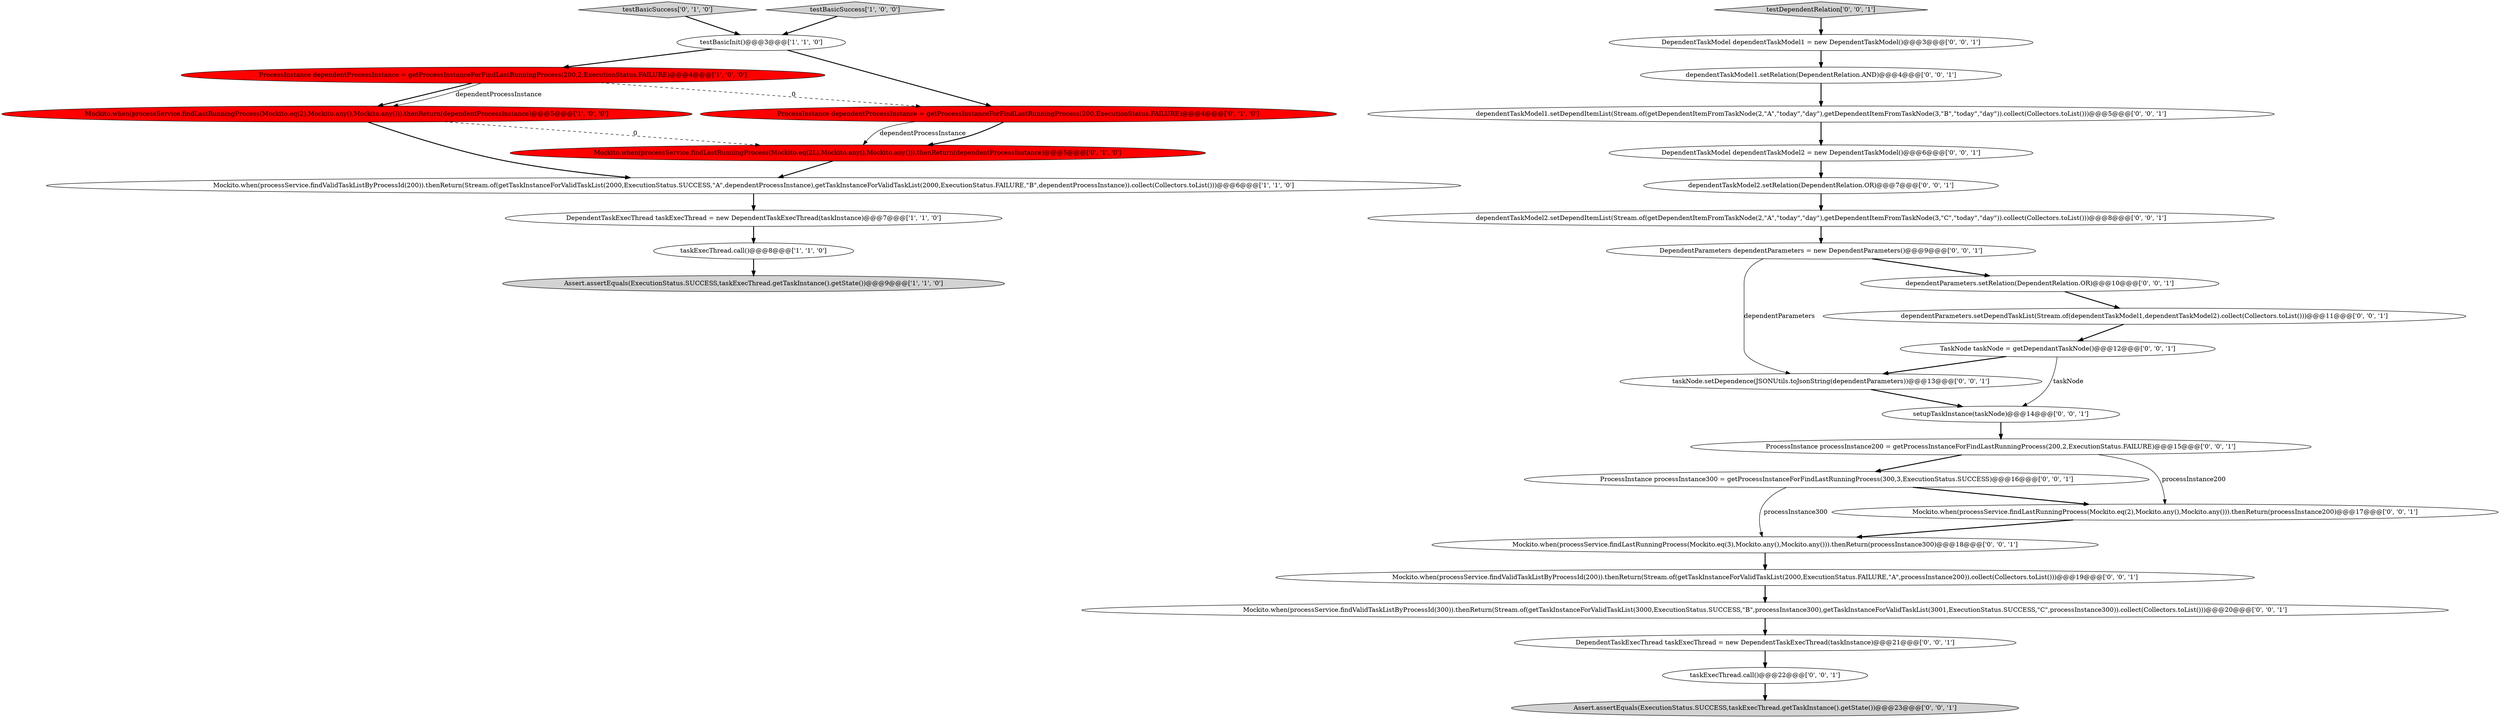 digraph {
6 [style = filled, label = "ProcessInstance dependentProcessInstance = getProcessInstanceForFindLastRunningProcess(200,2,ExecutionStatus.FAILURE)@@@4@@@['1', '0', '0']", fillcolor = red, shape = ellipse image = "AAA1AAABBB1BBB"];
25 [style = filled, label = "ProcessInstance processInstance200 = getProcessInstanceForFindLastRunningProcess(200,2,ExecutionStatus.FAILURE)@@@15@@@['0', '0', '1']", fillcolor = white, shape = ellipse image = "AAA0AAABBB3BBB"];
26 [style = filled, label = "Mockito.when(processService.findValidTaskListByProcessId(300)).thenReturn(Stream.of(getTaskInstanceForValidTaskList(3000,ExecutionStatus.SUCCESS,\"B\",processInstance300),getTaskInstanceForValidTaskList(3001,ExecutionStatus.SUCCESS,\"C\",processInstance300)).collect(Collectors.toList()))@@@20@@@['0', '0', '1']", fillcolor = white, shape = ellipse image = "AAA0AAABBB3BBB"];
9 [style = filled, label = "ProcessInstance dependentProcessInstance = getProcessInstanceForFindLastRunningProcess(200,ExecutionStatus.FAILURE)@@@4@@@['0', '1', '0']", fillcolor = red, shape = ellipse image = "AAA1AAABBB2BBB"];
20 [style = filled, label = "taskNode.setDependence(JSONUtils.toJsonString(dependentParameters))@@@13@@@['0', '0', '1']", fillcolor = white, shape = ellipse image = "AAA0AAABBB3BBB"];
18 [style = filled, label = "DependentTaskModel dependentTaskModel1 = new DependentTaskModel()@@@3@@@['0', '0', '1']", fillcolor = white, shape = ellipse image = "AAA0AAABBB3BBB"];
17 [style = filled, label = "dependentTaskModel1.setRelation(DependentRelation.AND)@@@4@@@['0', '0', '1']", fillcolor = white, shape = ellipse image = "AAA0AAABBB3BBB"];
32 [style = filled, label = "ProcessInstance processInstance300 = getProcessInstanceForFindLastRunningProcess(300,3,ExecutionStatus.SUCCESS)@@@16@@@['0', '0', '1']", fillcolor = white, shape = ellipse image = "AAA0AAABBB3BBB"];
1 [style = filled, label = "Mockito.when(processService.findLastRunningProcess(Mockito.eq(2),Mockito.any(),Mockito.any())).thenReturn(dependentProcessInstance)@@@5@@@['1', '0', '0']", fillcolor = red, shape = ellipse image = "AAA1AAABBB1BBB"];
8 [style = filled, label = "testBasicSuccess['0', '1', '0']", fillcolor = lightgray, shape = diamond image = "AAA0AAABBB2BBB"];
13 [style = filled, label = "dependentTaskModel1.setDependItemList(Stream.of(getDependentItemFromTaskNode(2,\"A\",\"today\",\"day\"),getDependentItemFromTaskNode(3,\"B\",\"today\",\"day\")).collect(Collectors.toList()))@@@5@@@['0', '0', '1']", fillcolor = white, shape = ellipse image = "AAA0AAABBB3BBB"];
4 [style = filled, label = "taskExecThread.call()@@@8@@@['1', '1', '0']", fillcolor = white, shape = ellipse image = "AAA0AAABBB1BBB"];
21 [style = filled, label = "dependentParameters.setRelation(DependentRelation.OR)@@@10@@@['0', '0', '1']", fillcolor = white, shape = ellipse image = "AAA0AAABBB3BBB"];
2 [style = filled, label = "Assert.assertEquals(ExecutionStatus.SUCCESS,taskExecThread.getTaskInstance().getState())@@@9@@@['1', '1', '0']", fillcolor = lightgray, shape = ellipse image = "AAA0AAABBB1BBB"];
27 [style = filled, label = "testDependentRelation['0', '0', '1']", fillcolor = lightgray, shape = diamond image = "AAA0AAABBB3BBB"];
31 [style = filled, label = "setupTaskInstance(taskNode)@@@14@@@['0', '0', '1']", fillcolor = white, shape = ellipse image = "AAA0AAABBB3BBB"];
10 [style = filled, label = "Mockito.when(processService.findLastRunningProcess(Mockito.eq(2L),Mockito.any(),Mockito.any())).thenReturn(dependentProcessInstance)@@@5@@@['0', '1', '0']", fillcolor = red, shape = ellipse image = "AAA1AAABBB2BBB"];
5 [style = filled, label = "testBasicSuccess['1', '0', '0']", fillcolor = lightgray, shape = diamond image = "AAA0AAABBB1BBB"];
7 [style = filled, label = "testBasicInit()@@@3@@@['1', '1', '0']", fillcolor = white, shape = ellipse image = "AAA0AAABBB1BBB"];
29 [style = filled, label = "Mockito.when(processService.findLastRunningProcess(Mockito.eq(2),Mockito.any(),Mockito.any())).thenReturn(processInstance200)@@@17@@@['0', '0', '1']", fillcolor = white, shape = ellipse image = "AAA0AAABBB3BBB"];
28 [style = filled, label = "DependentTaskModel dependentTaskModel2 = new DependentTaskModel()@@@6@@@['0', '0', '1']", fillcolor = white, shape = ellipse image = "AAA0AAABBB3BBB"];
30 [style = filled, label = "DependentParameters dependentParameters = new DependentParameters()@@@9@@@['0', '0', '1']", fillcolor = white, shape = ellipse image = "AAA0AAABBB3BBB"];
23 [style = filled, label = "DependentTaskExecThread taskExecThread = new DependentTaskExecThread(taskInstance)@@@21@@@['0', '0', '1']", fillcolor = white, shape = ellipse image = "AAA0AAABBB3BBB"];
0 [style = filled, label = "DependentTaskExecThread taskExecThread = new DependentTaskExecThread(taskInstance)@@@7@@@['1', '1', '0']", fillcolor = white, shape = ellipse image = "AAA0AAABBB1BBB"];
3 [style = filled, label = "Mockito.when(processService.findValidTaskListByProcessId(200)).thenReturn(Stream.of(getTaskInstanceForValidTaskList(2000,ExecutionStatus.SUCCESS,\"A\",dependentProcessInstance),getTaskInstanceForValidTaskList(2000,ExecutionStatus.FAILURE,\"B\",dependentProcessInstance)).collect(Collectors.toList()))@@@6@@@['1', '1', '0']", fillcolor = white, shape = ellipse image = "AAA0AAABBB1BBB"];
16 [style = filled, label = "dependentParameters.setDependTaskList(Stream.of(dependentTaskModel1,dependentTaskModel2).collect(Collectors.toList()))@@@11@@@['0', '0', '1']", fillcolor = white, shape = ellipse image = "AAA0AAABBB3BBB"];
11 [style = filled, label = "Mockito.when(processService.findLastRunningProcess(Mockito.eq(3),Mockito.any(),Mockito.any())).thenReturn(processInstance300)@@@18@@@['0', '0', '1']", fillcolor = white, shape = ellipse image = "AAA0AAABBB3BBB"];
24 [style = filled, label = "taskExecThread.call()@@@22@@@['0', '0', '1']", fillcolor = white, shape = ellipse image = "AAA0AAABBB3BBB"];
14 [style = filled, label = "Assert.assertEquals(ExecutionStatus.SUCCESS,taskExecThread.getTaskInstance().getState())@@@23@@@['0', '0', '1']", fillcolor = lightgray, shape = ellipse image = "AAA0AAABBB3BBB"];
15 [style = filled, label = "dependentTaskModel2.setRelation(DependentRelation.OR)@@@7@@@['0', '0', '1']", fillcolor = white, shape = ellipse image = "AAA0AAABBB3BBB"];
19 [style = filled, label = "dependentTaskModel2.setDependItemList(Stream.of(getDependentItemFromTaskNode(2,\"A\",\"today\",\"day\"),getDependentItemFromTaskNode(3,\"C\",\"today\",\"day\")).collect(Collectors.toList()))@@@8@@@['0', '0', '1']", fillcolor = white, shape = ellipse image = "AAA0AAABBB3BBB"];
22 [style = filled, label = "TaskNode taskNode = getDependantTaskNode()@@@12@@@['0', '0', '1']", fillcolor = white, shape = ellipse image = "AAA0AAABBB3BBB"];
12 [style = filled, label = "Mockito.when(processService.findValidTaskListByProcessId(200)).thenReturn(Stream.of(getTaskInstanceForValidTaskList(2000,ExecutionStatus.FAILURE,\"A\",processInstance200)).collect(Collectors.toList()))@@@19@@@['0', '0', '1']", fillcolor = white, shape = ellipse image = "AAA0AAABBB3BBB"];
9->10 [style = solid, label="dependentProcessInstance"];
27->18 [style = bold, label=""];
31->25 [style = bold, label=""];
28->15 [style = bold, label=""];
6->9 [style = dashed, label="0"];
1->3 [style = bold, label=""];
25->32 [style = bold, label=""];
18->17 [style = bold, label=""];
10->3 [style = bold, label=""];
11->12 [style = bold, label=""];
20->31 [style = bold, label=""];
25->29 [style = solid, label="processInstance200"];
4->2 [style = bold, label=""];
12->26 [style = bold, label=""];
9->10 [style = bold, label=""];
1->10 [style = dashed, label="0"];
15->19 [style = bold, label=""];
16->22 [style = bold, label=""];
3->0 [style = bold, label=""];
8->7 [style = bold, label=""];
24->14 [style = bold, label=""];
32->29 [style = bold, label=""];
7->9 [style = bold, label=""];
6->1 [style = bold, label=""];
6->1 [style = solid, label="dependentProcessInstance"];
30->21 [style = bold, label=""];
23->24 [style = bold, label=""];
22->20 [style = bold, label=""];
32->11 [style = solid, label="processInstance300"];
0->4 [style = bold, label=""];
26->23 [style = bold, label=""];
7->6 [style = bold, label=""];
30->20 [style = solid, label="dependentParameters"];
21->16 [style = bold, label=""];
5->7 [style = bold, label=""];
17->13 [style = bold, label=""];
29->11 [style = bold, label=""];
22->31 [style = solid, label="taskNode"];
13->28 [style = bold, label=""];
19->30 [style = bold, label=""];
}
